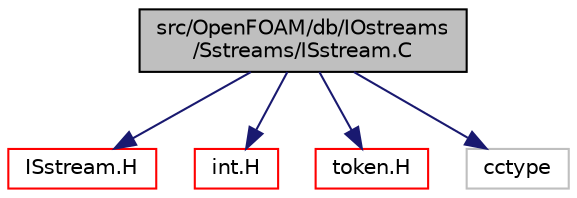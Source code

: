 digraph "src/OpenFOAM/db/IOstreams/Sstreams/ISstream.C"
{
  bgcolor="transparent";
  edge [fontname="Helvetica",fontsize="10",labelfontname="Helvetica",labelfontsize="10"];
  node [fontname="Helvetica",fontsize="10",shape=record];
  Node0 [label="src/OpenFOAM/db/IOstreams\l/Sstreams/ISstream.C",height=0.2,width=0.4,color="black", fillcolor="grey75", style="filled", fontcolor="black"];
  Node0 -> Node1 [color="midnightblue",fontsize="10",style="solid",fontname="Helvetica"];
  Node1 [label="ISstream.H",height=0.2,width=0.4,color="red",URL="$a09899.html"];
  Node0 -> Node11 [color="midnightblue",fontsize="10",style="solid",fontname="Helvetica"];
  Node11 [label="int.H",height=0.2,width=0.4,color="red",URL="$a13115.html",tooltip="System integer. "];
  Node0 -> Node40 [color="midnightblue",fontsize="10",style="solid",fontname="Helvetica"];
  Node40 [label="token.H",height=0.2,width=0.4,color="red",URL="$a09947.html"];
  Node0 -> Node23 [color="midnightblue",fontsize="10",style="solid",fontname="Helvetica"];
  Node23 [label="cctype",height=0.2,width=0.4,color="grey75"];
}
